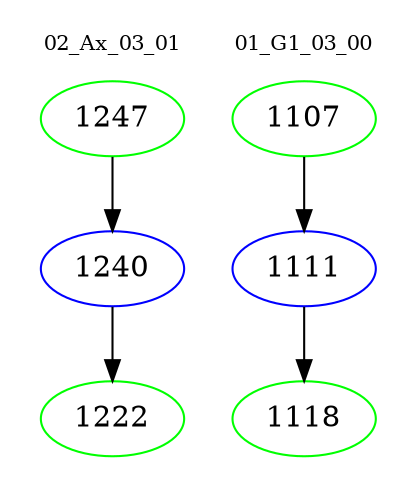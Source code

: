 digraph{
subgraph cluster_0 {
color = white
label = "02_Ax_03_01";
fontsize=10;
T0_1247 [label="1247", color="green"]
T0_1247 -> T0_1240 [color="black"]
T0_1240 [label="1240", color="blue"]
T0_1240 -> T0_1222 [color="black"]
T0_1222 [label="1222", color="green"]
}
subgraph cluster_1 {
color = white
label = "01_G1_03_00";
fontsize=10;
T1_1107 [label="1107", color="green"]
T1_1107 -> T1_1111 [color="black"]
T1_1111 [label="1111", color="blue"]
T1_1111 -> T1_1118 [color="black"]
T1_1118 [label="1118", color="green"]
}
}
